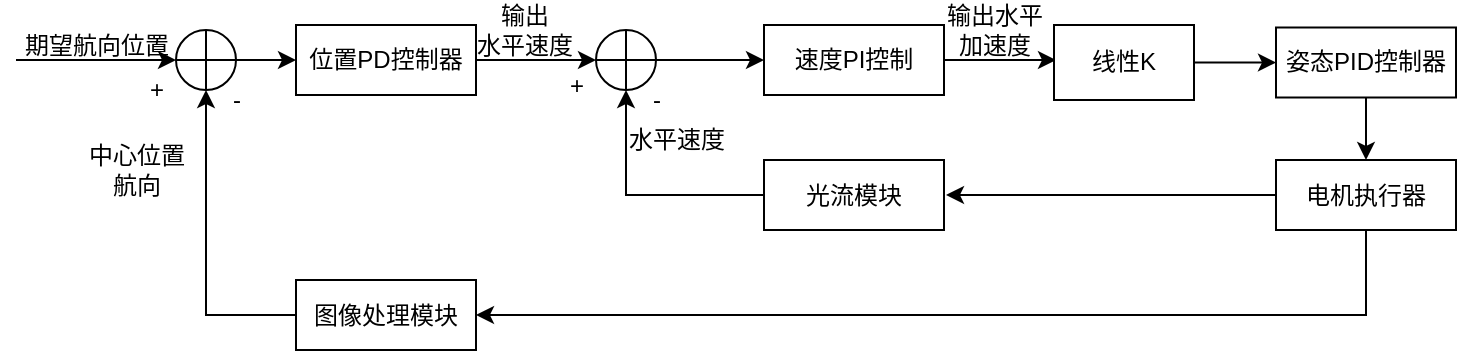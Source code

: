<mxfile version="18.0.7" type="github">
  <diagram id="XKc3KVFMeeqk282OgJKy" name="Page-1">
    <mxGraphModel dx="1897" dy="1066" grid="1" gridSize="10" guides="1" tooltips="1" connect="1" arrows="1" fold="1" page="1" pageScale="1" pageWidth="827" pageHeight="1169" math="0" shadow="0">
      <root>
        <mxCell id="0" />
        <mxCell id="1" parent="0" />
        <mxCell id="MSYMzyp2a84vjGARM3MN-4" value="" style="edgeStyle=orthogonalEdgeStyle;rounded=0;orthogonalLoop=1;jettySize=auto;html=1;" edge="1" parent="1" source="MSYMzyp2a84vjGARM3MN-1" target="MSYMzyp2a84vjGARM3MN-3">
          <mxGeometry relative="1" as="geometry" />
        </mxCell>
        <mxCell id="MSYMzyp2a84vjGARM3MN-1" value="" style="shape=orEllipse;perimeter=ellipsePerimeter;whiteSpace=wrap;html=1;backgroundOutline=1;" vertex="1" parent="1">
          <mxGeometry x="-5" y="245" width="30" height="30" as="geometry" />
        </mxCell>
        <mxCell id="MSYMzyp2a84vjGARM3MN-2" value="" style="endArrow=classic;html=1;rounded=0;entryX=0;entryY=0.5;entryDx=0;entryDy=0;" edge="1" parent="1" target="MSYMzyp2a84vjGARM3MN-1">
          <mxGeometry width="50" height="50" relative="1" as="geometry">
            <mxPoint x="-85" y="260" as="sourcePoint" />
            <mxPoint x="-15" y="245" as="targetPoint" />
          </mxGeometry>
        </mxCell>
        <mxCell id="MSYMzyp2a84vjGARM3MN-8" value="" style="edgeStyle=orthogonalEdgeStyle;rounded=0;orthogonalLoop=1;jettySize=auto;html=1;" edge="1" parent="1" source="MSYMzyp2a84vjGARM3MN-3" target="MSYMzyp2a84vjGARM3MN-7">
          <mxGeometry relative="1" as="geometry" />
        </mxCell>
        <mxCell id="MSYMzyp2a84vjGARM3MN-3" value="位置PD控制器" style="rounded=0;whiteSpace=wrap;html=1;" vertex="1" parent="1">
          <mxGeometry x="55" y="242.5" width="90" height="35" as="geometry" />
        </mxCell>
        <mxCell id="MSYMzyp2a84vjGARM3MN-5" value="+" style="text;html=1;align=center;verticalAlign=middle;resizable=0;points=[];autosize=1;strokeColor=none;fillColor=none;" vertex="1" parent="1">
          <mxGeometry x="-25" y="265" width="20" height="20" as="geometry" />
        </mxCell>
        <mxCell id="MSYMzyp2a84vjGARM3MN-6" value="期望航向位置" style="text;html=1;align=center;verticalAlign=middle;resizable=0;points=[];autosize=1;strokeColor=none;fillColor=none;" vertex="1" parent="1">
          <mxGeometry x="-90" y="242.5" width="90" height="20" as="geometry" />
        </mxCell>
        <mxCell id="MSYMzyp2a84vjGARM3MN-12" value="" style="edgeStyle=orthogonalEdgeStyle;rounded=0;orthogonalLoop=1;jettySize=auto;html=1;" edge="1" parent="1" source="MSYMzyp2a84vjGARM3MN-7" target="MSYMzyp2a84vjGARM3MN-11">
          <mxGeometry relative="1" as="geometry" />
        </mxCell>
        <mxCell id="MSYMzyp2a84vjGARM3MN-7" value="" style="shape=orEllipse;perimeter=ellipsePerimeter;whiteSpace=wrap;html=1;backgroundOutline=1;" vertex="1" parent="1">
          <mxGeometry x="205" y="245" width="30" height="30" as="geometry" />
        </mxCell>
        <mxCell id="MSYMzyp2a84vjGARM3MN-9" value="输出&lt;br&gt;水平速度" style="text;html=1;align=center;verticalAlign=middle;resizable=0;points=[];autosize=1;strokeColor=none;fillColor=none;" vertex="1" parent="1">
          <mxGeometry x="139" y="230" width="60" height="30" as="geometry" />
        </mxCell>
        <mxCell id="MSYMzyp2a84vjGARM3MN-10" value="+" style="text;html=1;align=center;verticalAlign=middle;resizable=0;points=[];autosize=1;strokeColor=none;fillColor=none;" vertex="1" parent="1">
          <mxGeometry x="185" y="262.5" width="20" height="20" as="geometry" />
        </mxCell>
        <mxCell id="MSYMzyp2a84vjGARM3MN-14" value="" style="edgeStyle=orthogonalEdgeStyle;rounded=0;orthogonalLoop=1;jettySize=auto;html=1;" edge="1" parent="1" source="MSYMzyp2a84vjGARM3MN-11">
          <mxGeometry relative="1" as="geometry">
            <mxPoint x="435" y="260" as="targetPoint" />
          </mxGeometry>
        </mxCell>
        <mxCell id="MSYMzyp2a84vjGARM3MN-11" value="速度PI控制" style="rounded=0;whiteSpace=wrap;html=1;" vertex="1" parent="1">
          <mxGeometry x="289" y="242.5" width="90" height="35" as="geometry" />
        </mxCell>
        <mxCell id="MSYMzyp2a84vjGARM3MN-15" value="输出水平&lt;br&gt;加速度" style="text;html=1;align=center;verticalAlign=middle;resizable=0;points=[];autosize=1;strokeColor=none;fillColor=none;" vertex="1" parent="1">
          <mxGeometry x="374" y="230" width="60" height="30" as="geometry" />
        </mxCell>
        <mxCell id="MSYMzyp2a84vjGARM3MN-25" style="edgeStyle=orthogonalEdgeStyle;rounded=0;orthogonalLoop=1;jettySize=auto;html=1;entryX=0.5;entryY=1;entryDx=0;entryDy=0;" edge="1" parent="1" source="MSYMzyp2a84vjGARM3MN-22" target="MSYMzyp2a84vjGARM3MN-7">
          <mxGeometry relative="1" as="geometry" />
        </mxCell>
        <mxCell id="MSYMzyp2a84vjGARM3MN-22" value="光流模块" style="rounded=0;whiteSpace=wrap;html=1;" vertex="1" parent="1">
          <mxGeometry x="289" y="310" width="90" height="35" as="geometry" />
        </mxCell>
        <mxCell id="MSYMzyp2a84vjGARM3MN-26" value="-" style="text;html=1;align=center;verticalAlign=middle;resizable=0;points=[];autosize=1;strokeColor=none;fillColor=none;" vertex="1" parent="1">
          <mxGeometry x="225" y="270" width="20" height="20" as="geometry" />
        </mxCell>
        <mxCell id="MSYMzyp2a84vjGARM3MN-31" style="edgeStyle=orthogonalEdgeStyle;rounded=0;orthogonalLoop=1;jettySize=auto;html=1;entryX=0.5;entryY=1;entryDx=0;entryDy=0;" edge="1" parent="1" source="MSYMzyp2a84vjGARM3MN-27" target="MSYMzyp2a84vjGARM3MN-1">
          <mxGeometry relative="1" as="geometry" />
        </mxCell>
        <mxCell id="MSYMzyp2a84vjGARM3MN-27" value="图像处理模块" style="rounded=0;whiteSpace=wrap;html=1;" vertex="1" parent="1">
          <mxGeometry x="55" y="370" width="90" height="35" as="geometry" />
        </mxCell>
        <mxCell id="MSYMzyp2a84vjGARM3MN-30" value="水平速度" style="text;html=1;align=center;verticalAlign=middle;resizable=0;points=[];autosize=1;strokeColor=none;fillColor=none;" vertex="1" parent="1">
          <mxGeometry x="215" y="290" width="60" height="20" as="geometry" />
        </mxCell>
        <mxCell id="MSYMzyp2a84vjGARM3MN-32" value="-" style="text;html=1;align=center;verticalAlign=middle;resizable=0;points=[];autosize=1;strokeColor=none;fillColor=none;" vertex="1" parent="1">
          <mxGeometry x="15" y="270" width="20" height="20" as="geometry" />
        </mxCell>
        <mxCell id="MSYMzyp2a84vjGARM3MN-33" value="中心位置&lt;br&gt;航向" style="text;html=1;align=center;verticalAlign=middle;resizable=0;points=[];autosize=1;strokeColor=none;fillColor=none;" vertex="1" parent="1">
          <mxGeometry x="-55" y="300" width="60" height="30" as="geometry" />
        </mxCell>
        <mxCell id="MSYMzyp2a84vjGARM3MN-36" value="" style="edgeStyle=orthogonalEdgeStyle;rounded=0;orthogonalLoop=1;jettySize=auto;html=1;" edge="1" parent="1" source="MSYMzyp2a84vjGARM3MN-34" target="MSYMzyp2a84vjGARM3MN-35">
          <mxGeometry relative="1" as="geometry" />
        </mxCell>
        <mxCell id="MSYMzyp2a84vjGARM3MN-34" value="线性K" style="rounded=0;whiteSpace=wrap;html=1;" vertex="1" parent="1">
          <mxGeometry x="434" y="242.5" width="70" height="37.5" as="geometry" />
        </mxCell>
        <mxCell id="MSYMzyp2a84vjGARM3MN-38" value="" style="edgeStyle=orthogonalEdgeStyle;rounded=0;orthogonalLoop=1;jettySize=auto;html=1;" edge="1" parent="1" source="MSYMzyp2a84vjGARM3MN-35" target="MSYMzyp2a84vjGARM3MN-37">
          <mxGeometry relative="1" as="geometry" />
        </mxCell>
        <mxCell id="MSYMzyp2a84vjGARM3MN-35" value="姿态PID控制器" style="rounded=0;whiteSpace=wrap;html=1;" vertex="1" parent="1">
          <mxGeometry x="545" y="243.75" width="90" height="35" as="geometry" />
        </mxCell>
        <mxCell id="MSYMzyp2a84vjGARM3MN-39" style="edgeStyle=orthogonalEdgeStyle;rounded=0;orthogonalLoop=1;jettySize=auto;html=1;" edge="1" parent="1" source="MSYMzyp2a84vjGARM3MN-37">
          <mxGeometry relative="1" as="geometry">
            <mxPoint x="380" y="327.5" as="targetPoint" />
          </mxGeometry>
        </mxCell>
        <mxCell id="MSYMzyp2a84vjGARM3MN-40" style="edgeStyle=orthogonalEdgeStyle;rounded=0;orthogonalLoop=1;jettySize=auto;html=1;entryX=1;entryY=0.5;entryDx=0;entryDy=0;" edge="1" parent="1" source="MSYMzyp2a84vjGARM3MN-37" target="MSYMzyp2a84vjGARM3MN-27">
          <mxGeometry relative="1" as="geometry">
            <Array as="points">
              <mxPoint x="590" y="387" />
            </Array>
          </mxGeometry>
        </mxCell>
        <mxCell id="MSYMzyp2a84vjGARM3MN-37" value="电机执行器" style="rounded=0;whiteSpace=wrap;html=1;" vertex="1" parent="1">
          <mxGeometry x="545" y="310" width="90" height="35" as="geometry" />
        </mxCell>
      </root>
    </mxGraphModel>
  </diagram>
</mxfile>
